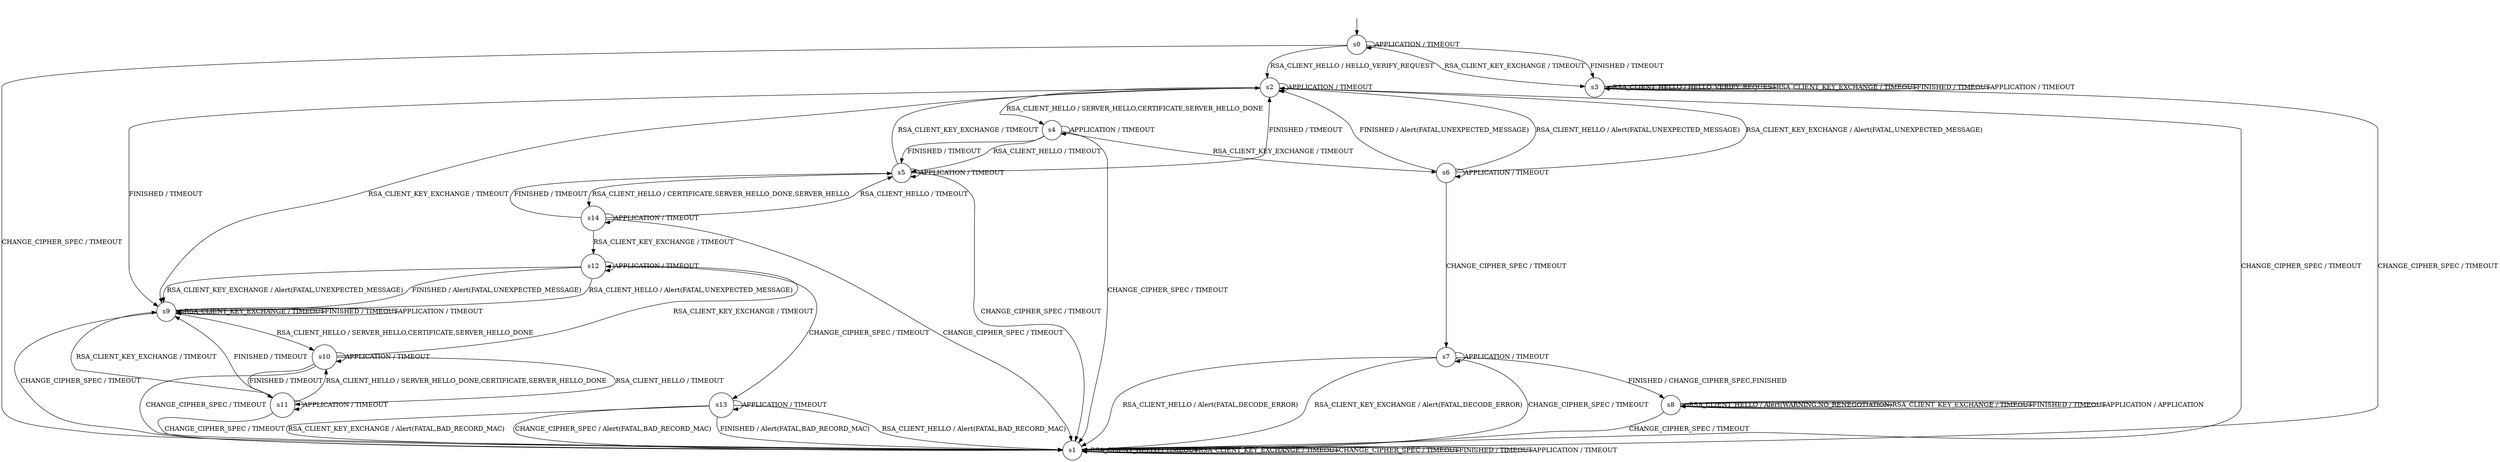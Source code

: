 digraph g {
__start0 [label="" shape="none"];

	s0 [shape="circle" label="s0"];
	s1 [shape="circle" label="s1"];
	s2 [shape="circle" label="s2"];
	s3 [shape="circle" label="s3"];
	s4 [shape="circle" label="s4"];
	s5 [shape="circle" label="s5"];
	s6 [shape="circle" label="s6"];
	s7 [shape="circle" label="s7"];
	s8 [shape="circle" label="s8"];
	s9 [shape="circle" label="s9"];
	s10 [shape="circle" label="s10"];
	s11 [shape="circle" label="s11"];
	s12 [shape="circle" label="s12"];
	s13 [shape="circle" label="s13"];
	s14 [shape="circle" label="s14"];
	s0 -> s2 [label="RSA_CLIENT_HELLO / HELLO_VERIFY_REQUEST"];
	s0 -> s3 [label="RSA_CLIENT_KEY_EXCHANGE / TIMEOUT"];
	s0 -> s1 [label="CHANGE_CIPHER_SPEC / TIMEOUT"];
	s0 -> s3 [label="FINISHED / TIMEOUT"];
	s0 -> s0 [label="APPLICATION / TIMEOUT"];
	s1 -> s1 [label="RSA_CLIENT_HELLO / TIMEOUT"];
	s1 -> s1 [label="RSA_CLIENT_KEY_EXCHANGE / TIMEOUT"];
	s1 -> s1 [label="CHANGE_CIPHER_SPEC / TIMEOUT"];
	s1 -> s1 [label="FINISHED / TIMEOUT"];
	s1 -> s1 [label="APPLICATION / TIMEOUT"];
	s2 -> s4 [label="RSA_CLIENT_HELLO / SERVER_HELLO,CERTIFICATE,SERVER_HELLO_DONE"];
	s2 -> s9 [label="RSA_CLIENT_KEY_EXCHANGE / TIMEOUT"];
	s2 -> s1 [label="CHANGE_CIPHER_SPEC / TIMEOUT"];
	s2 -> s9 [label="FINISHED / TIMEOUT"];
	s2 -> s2 [label="APPLICATION / TIMEOUT"];
	s3 -> s3 [label="RSA_CLIENT_HELLO / HELLO_VERIFY_REQUEST"];
	s3 -> s3 [label="RSA_CLIENT_KEY_EXCHANGE / TIMEOUT"];
	s3 -> s1 [label="CHANGE_CIPHER_SPEC / TIMEOUT"];
	s3 -> s3 [label="FINISHED / TIMEOUT"];
	s3 -> s3 [label="APPLICATION / TIMEOUT"];
	s4 -> s5 [label="RSA_CLIENT_HELLO / TIMEOUT"];
	s4 -> s6 [label="RSA_CLIENT_KEY_EXCHANGE / TIMEOUT"];
	s4 -> s1 [label="CHANGE_CIPHER_SPEC / TIMEOUT"];
	s4 -> s5 [label="FINISHED / TIMEOUT"];
	s4 -> s4 [label="APPLICATION / TIMEOUT"];
	s5 -> s14 [label="RSA_CLIENT_HELLO / CERTIFICATE,SERVER_HELLO_DONE,SERVER_HELLO"];
	s5 -> s2 [label="RSA_CLIENT_KEY_EXCHANGE / TIMEOUT"];
	s5 -> s1 [label="CHANGE_CIPHER_SPEC / TIMEOUT"];
	s5 -> s2 [label="FINISHED / TIMEOUT"];
	s5 -> s5 [label="APPLICATION / TIMEOUT"];
	s6 -> s2 [label="RSA_CLIENT_HELLO / Alert(FATAL,UNEXPECTED_MESSAGE)"];
	s6 -> s2 [label="RSA_CLIENT_KEY_EXCHANGE / Alert(FATAL,UNEXPECTED_MESSAGE)"];
	s6 -> s7 [label="CHANGE_CIPHER_SPEC / TIMEOUT"];
	s6 -> s2 [label="FINISHED / Alert(FATAL,UNEXPECTED_MESSAGE)"];
	s6 -> s6 [label="APPLICATION / TIMEOUT"];
	s7 -> s1 [label="RSA_CLIENT_HELLO / Alert(FATAL,DECODE_ERROR)"];
	s7 -> s1 [label="RSA_CLIENT_KEY_EXCHANGE / Alert(FATAL,DECODE_ERROR)"];
	s7 -> s1 [label="CHANGE_CIPHER_SPEC / TIMEOUT"];
	s7 -> s8 [label="FINISHED / CHANGE_CIPHER_SPEC,FINISHED"];
	s7 -> s7 [label="APPLICATION / TIMEOUT"];
	s8 -> s8 [label="RSA_CLIENT_HELLO / Alert(WARNING,NO_RENEGOTIATION)"];
	s8 -> s8 [label="RSA_CLIENT_KEY_EXCHANGE / TIMEOUT"];
	s8 -> s1 [label="CHANGE_CIPHER_SPEC / TIMEOUT"];
	s8 -> s8 [label="FINISHED / TIMEOUT"];
	s8 -> s8 [label="APPLICATION / APPLICATION"];
	s9 -> s10 [label="RSA_CLIENT_HELLO / SERVER_HELLO,CERTIFICATE,SERVER_HELLO_DONE"];
	s9 -> s9 [label="RSA_CLIENT_KEY_EXCHANGE / TIMEOUT"];
	s9 -> s1 [label="CHANGE_CIPHER_SPEC / TIMEOUT"];
	s9 -> s9 [label="FINISHED / TIMEOUT"];
	s9 -> s9 [label="APPLICATION / TIMEOUT"];
	s10 -> s11 [label="RSA_CLIENT_HELLO / TIMEOUT"];
	s10 -> s12 [label="RSA_CLIENT_KEY_EXCHANGE / TIMEOUT"];
	s10 -> s1 [label="CHANGE_CIPHER_SPEC / TIMEOUT"];
	s10 -> s11 [label="FINISHED / TIMEOUT"];
	s10 -> s10 [label="APPLICATION / TIMEOUT"];
	s11 -> s10 [label="RSA_CLIENT_HELLO / SERVER_HELLO_DONE,CERTIFICATE,SERVER_HELLO_DONE"];
	s11 -> s9 [label="RSA_CLIENT_KEY_EXCHANGE / TIMEOUT"];
	s11 -> s1 [label="CHANGE_CIPHER_SPEC / TIMEOUT"];
	s11 -> s9 [label="FINISHED / TIMEOUT"];
	s11 -> s11 [label="APPLICATION / TIMEOUT"];
	s12 -> s9 [label="RSA_CLIENT_HELLO / Alert(FATAL,UNEXPECTED_MESSAGE)"];
	s12 -> s9 [label="RSA_CLIENT_KEY_EXCHANGE / Alert(FATAL,UNEXPECTED_MESSAGE)"];
	s12 -> s13 [label="CHANGE_CIPHER_SPEC / TIMEOUT"];
	s12 -> s9 [label="FINISHED / Alert(FATAL,UNEXPECTED_MESSAGE)"];
	s12 -> s12 [label="APPLICATION / TIMEOUT"];
	s13 -> s1 [label="RSA_CLIENT_HELLO / Alert(FATAL,BAD_RECORD_MAC)"];
	s13 -> s1 [label="RSA_CLIENT_KEY_EXCHANGE / Alert(FATAL,BAD_RECORD_MAC)"];
	s13 -> s1 [label="CHANGE_CIPHER_SPEC / Alert(FATAL,BAD_RECORD_MAC)"];
	s13 -> s1 [label="FINISHED / Alert(FATAL,BAD_RECORD_MAC)"];
	s13 -> s13 [label="APPLICATION / TIMEOUT"];
	s14 -> s5 [label="RSA_CLIENT_HELLO / TIMEOUT"];
	s14 -> s12 [label="RSA_CLIENT_KEY_EXCHANGE / TIMEOUT"];
	s14 -> s1 [label="CHANGE_CIPHER_SPEC / TIMEOUT"];
	s14 -> s5 [label="FINISHED / TIMEOUT"];
	s14 -> s14 [label="APPLICATION / TIMEOUT"];

__start0 -> s0;
}
